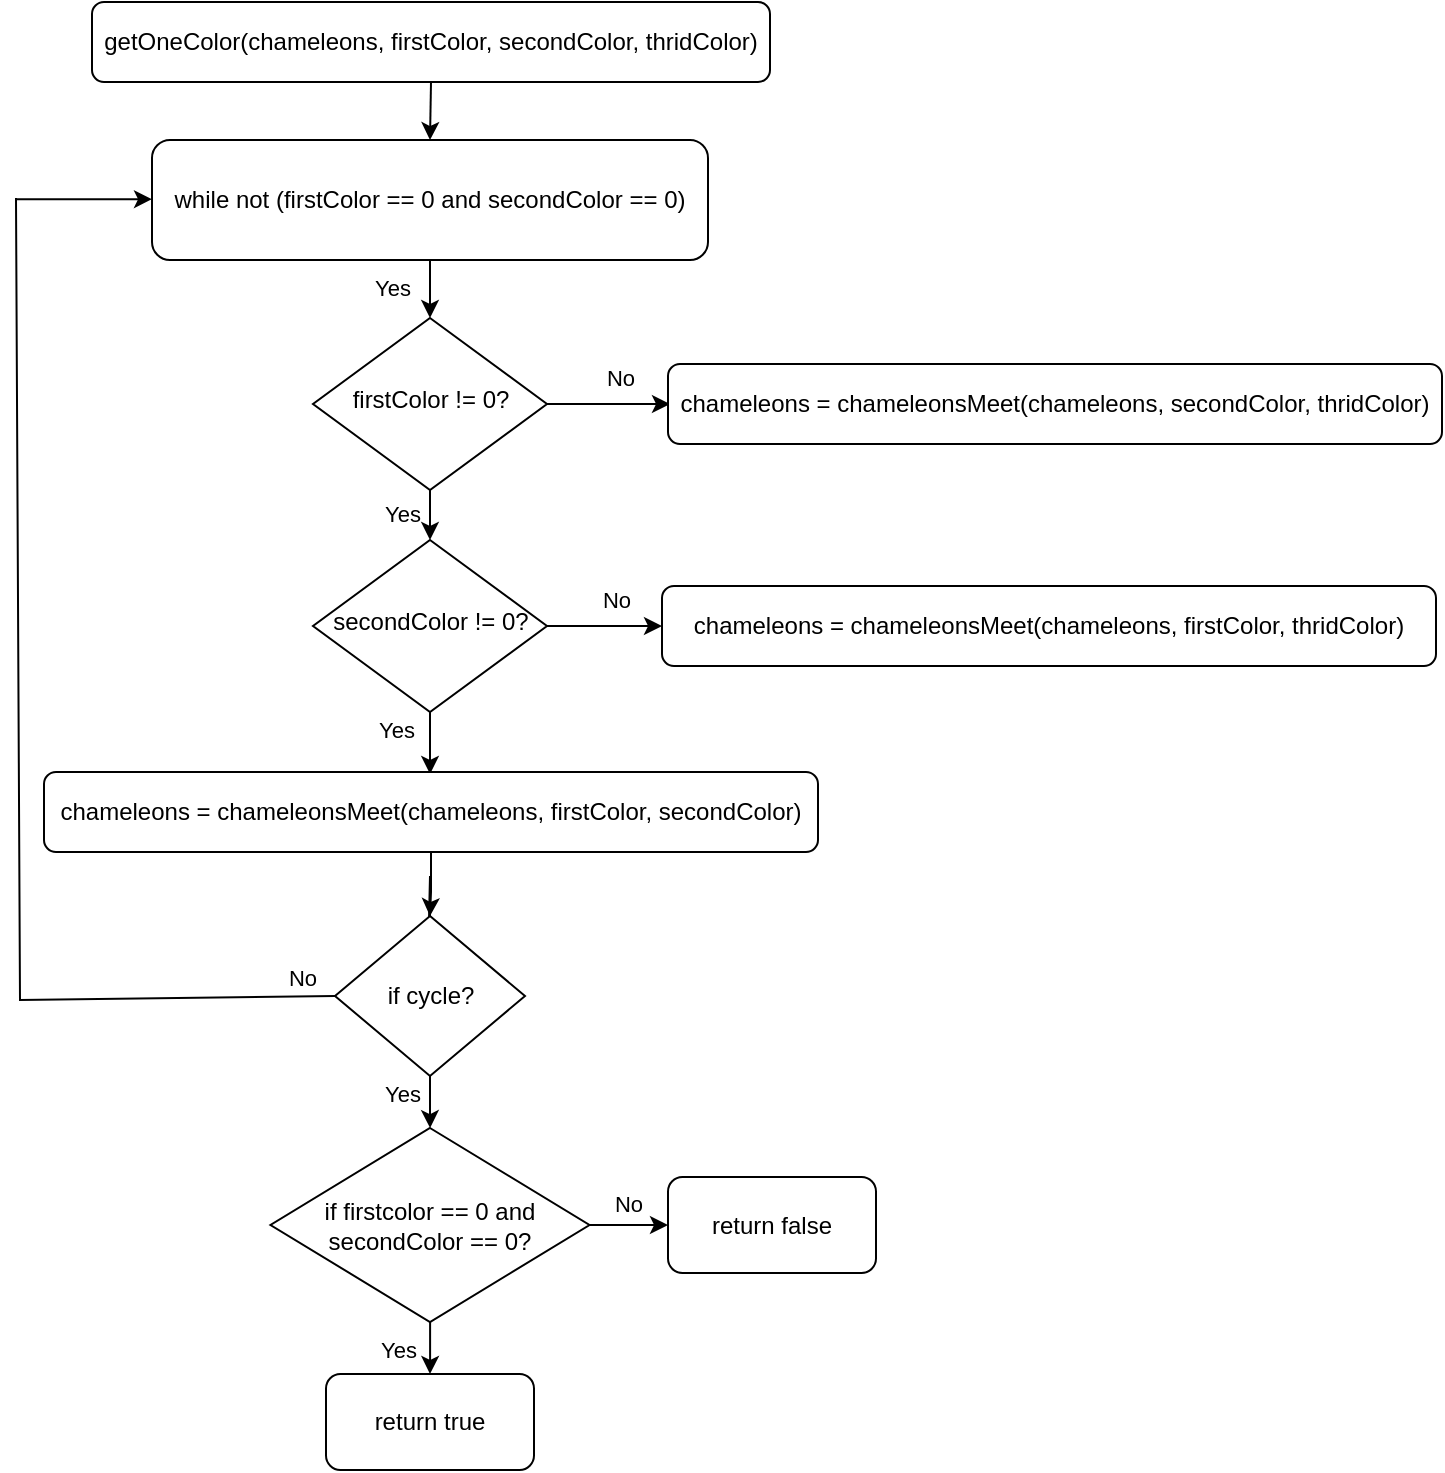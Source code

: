 <mxfile version="21.6.2" type="github">
  <diagram id="C5RBs43oDa-KdzZeNtuy" name="Page-1">
    <mxGraphModel dx="1687" dy="899" grid="0" gridSize="10" guides="1" tooltips="1" connect="1" arrows="1" fold="1" page="1" pageScale="1" pageWidth="827" pageHeight="1169" math="0" shadow="0">
      <root>
        <mxCell id="WIyWlLk6GJQsqaUBKTNV-0" />
        <mxCell id="WIyWlLk6GJQsqaUBKTNV-1" parent="WIyWlLk6GJQsqaUBKTNV-0" />
        <mxCell id="vd7d9DH4cLBxCQMPpCkD-4" style="edgeStyle=orthogonalEdgeStyle;rounded=0;orthogonalLoop=1;jettySize=auto;html=1;exitX=0.5;exitY=1;exitDx=0;exitDy=0;entryX=0.5;entryY=0;entryDx=0;entryDy=0;" edge="1" parent="WIyWlLk6GJQsqaUBKTNV-1" source="WIyWlLk6GJQsqaUBKTNV-3" target="vd7d9DH4cLBxCQMPpCkD-0">
          <mxGeometry relative="1" as="geometry" />
        </mxCell>
        <mxCell id="WIyWlLk6GJQsqaUBKTNV-3" value="getOneColor(chameleons, firstColor, secondColor, thridColor)" style="rounded=1;whiteSpace=wrap;html=1;fontSize=12;glass=0;strokeWidth=1;shadow=0;" parent="WIyWlLk6GJQsqaUBKTNV-1" vertex="1">
          <mxGeometry x="51" y="18" width="339" height="40" as="geometry" />
        </mxCell>
        <mxCell id="vd7d9DH4cLBxCQMPpCkD-12" value="No" style="edgeStyle=orthogonalEdgeStyle;rounded=0;orthogonalLoop=1;jettySize=auto;html=1;" edge="1" parent="WIyWlLk6GJQsqaUBKTNV-1" source="WIyWlLk6GJQsqaUBKTNV-6">
          <mxGeometry x="0.187" y="13" relative="1" as="geometry">
            <mxPoint x="340" y="219" as="targetPoint" />
            <mxPoint as="offset" />
          </mxGeometry>
        </mxCell>
        <mxCell id="vd7d9DH4cLBxCQMPpCkD-15" value="Yes" style="edgeStyle=orthogonalEdgeStyle;rounded=0;orthogonalLoop=1;jettySize=auto;html=1;" edge="1" parent="WIyWlLk6GJQsqaUBKTNV-1" source="WIyWlLk6GJQsqaUBKTNV-6" target="vd7d9DH4cLBxCQMPpCkD-14">
          <mxGeometry x="0.527" y="-14" relative="1" as="geometry">
            <mxPoint as="offset" />
          </mxGeometry>
        </mxCell>
        <mxCell id="WIyWlLk6GJQsqaUBKTNV-6" value="firstColor != 0?" style="rhombus;whiteSpace=wrap;html=1;shadow=0;fontFamily=Helvetica;fontSize=12;align=center;strokeWidth=1;spacing=6;spacingTop=-4;" parent="WIyWlLk6GJQsqaUBKTNV-1" vertex="1">
          <mxGeometry x="161.5" y="176" width="117" height="86" as="geometry" />
        </mxCell>
        <mxCell id="vd7d9DH4cLBxCQMPpCkD-5" value="Yes" style="edgeStyle=orthogonalEdgeStyle;rounded=0;orthogonalLoop=1;jettySize=auto;html=1;exitX=0.5;exitY=1;exitDx=0;exitDy=0;entryX=0.5;entryY=0;entryDx=0;entryDy=0;" edge="1" parent="WIyWlLk6GJQsqaUBKTNV-1" source="vd7d9DH4cLBxCQMPpCkD-0" target="WIyWlLk6GJQsqaUBKTNV-6">
          <mxGeometry x="-0.029" y="-19" relative="1" as="geometry">
            <mxPoint as="offset" />
          </mxGeometry>
        </mxCell>
        <mxCell id="vd7d9DH4cLBxCQMPpCkD-0" value="while not (firstColor == 0 and secondColor == 0)" style="rounded=1;whiteSpace=wrap;html=1;" vertex="1" parent="WIyWlLk6GJQsqaUBKTNV-1">
          <mxGeometry x="81" y="87" width="278" height="60" as="geometry" />
        </mxCell>
        <mxCell id="vd7d9DH4cLBxCQMPpCkD-13" value="chameleons = chameleonsMeet(chameleons, secondColor, thridColor)" style="rounded=1;whiteSpace=wrap;html=1;fontSize=12;glass=0;strokeWidth=1;shadow=0;" vertex="1" parent="WIyWlLk6GJQsqaUBKTNV-1">
          <mxGeometry x="339" y="199" width="387" height="40" as="geometry" />
        </mxCell>
        <mxCell id="vd7d9DH4cLBxCQMPpCkD-17" value="No" style="edgeStyle=orthogonalEdgeStyle;rounded=0;orthogonalLoop=1;jettySize=auto;html=1;" edge="1" parent="WIyWlLk6GJQsqaUBKTNV-1" source="vd7d9DH4cLBxCQMPpCkD-14" target="vd7d9DH4cLBxCQMPpCkD-16">
          <mxGeometry x="0.165" y="13" relative="1" as="geometry">
            <mxPoint x="1" as="offset" />
          </mxGeometry>
        </mxCell>
        <mxCell id="vd7d9DH4cLBxCQMPpCkD-22" value="" style="edgeStyle=orthogonalEdgeStyle;rounded=0;orthogonalLoop=1;jettySize=auto;html=1;" edge="1" parent="WIyWlLk6GJQsqaUBKTNV-1" source="vd7d9DH4cLBxCQMPpCkD-14">
          <mxGeometry relative="1" as="geometry">
            <mxPoint x="220.029" y="404" as="targetPoint" />
          </mxGeometry>
        </mxCell>
        <mxCell id="vd7d9DH4cLBxCQMPpCkD-23" value="Yes" style="edgeLabel;html=1;align=center;verticalAlign=middle;resizable=0;points=[];" vertex="1" connectable="0" parent="vd7d9DH4cLBxCQMPpCkD-22">
          <mxGeometry x="-0.714" y="1" relative="1" as="geometry">
            <mxPoint x="-18" y="4" as="offset" />
          </mxGeometry>
        </mxCell>
        <mxCell id="vd7d9DH4cLBxCQMPpCkD-14" value="secondColor != 0?" style="rhombus;whiteSpace=wrap;html=1;shadow=0;fontFamily=Helvetica;fontSize=12;align=center;strokeWidth=1;spacing=6;spacingTop=-4;" vertex="1" parent="WIyWlLk6GJQsqaUBKTNV-1">
          <mxGeometry x="161.5" y="287" width="117" height="86" as="geometry" />
        </mxCell>
        <mxCell id="vd7d9DH4cLBxCQMPpCkD-16" value="chameleons = chameleonsMeet(chameleons, firstColor, thridColor)" style="rounded=1;whiteSpace=wrap;html=1;fontSize=12;glass=0;strokeWidth=1;shadow=0;" vertex="1" parent="WIyWlLk6GJQsqaUBKTNV-1">
          <mxGeometry x="336" y="310" width="387" height="40" as="geometry" />
        </mxCell>
        <mxCell id="vd7d9DH4cLBxCQMPpCkD-32" value="" style="edgeStyle=orthogonalEdgeStyle;rounded=0;orthogonalLoop=1;jettySize=auto;html=1;" edge="1" parent="WIyWlLk6GJQsqaUBKTNV-1" source="vd7d9DH4cLBxCQMPpCkD-24" target="vd7d9DH4cLBxCQMPpCkD-31">
          <mxGeometry relative="1" as="geometry" />
        </mxCell>
        <mxCell id="vd7d9DH4cLBxCQMPpCkD-24" value="chameleons = chameleonsMeet(chameleons, firstColor, secondColor)" style="rounded=1;whiteSpace=wrap;html=1;fontSize=12;glass=0;strokeWidth=1;shadow=0;" vertex="1" parent="WIyWlLk6GJQsqaUBKTNV-1">
          <mxGeometry x="27" y="403" width="387" height="40" as="geometry" />
        </mxCell>
        <mxCell id="vd7d9DH4cLBxCQMPpCkD-44" value="" style="edgeStyle=orthogonalEdgeStyle;rounded=0;orthogonalLoop=1;jettySize=auto;html=1;" edge="1" parent="WIyWlLk6GJQsqaUBKTNV-1" source="vd7d9DH4cLBxCQMPpCkD-31">
          <mxGeometry relative="1" as="geometry">
            <mxPoint x="219" y="498" as="targetPoint" />
          </mxGeometry>
        </mxCell>
        <mxCell id="vd7d9DH4cLBxCQMPpCkD-45" value="Yes" style="edgeLabel;html=1;align=center;verticalAlign=middle;resizable=0;points=[];" vertex="1" connectable="0" parent="vd7d9DH4cLBxCQMPpCkD-44">
          <mxGeometry x="0.231" y="-2" relative="1" as="geometry">
            <mxPoint x="-12" y="90" as="offset" />
          </mxGeometry>
        </mxCell>
        <mxCell id="vd7d9DH4cLBxCQMPpCkD-48" value="" style="edgeStyle=orthogonalEdgeStyle;rounded=0;orthogonalLoop=1;jettySize=auto;html=1;" edge="1" parent="WIyWlLk6GJQsqaUBKTNV-1" source="vd7d9DH4cLBxCQMPpCkD-31" target="vd7d9DH4cLBxCQMPpCkD-47">
          <mxGeometry relative="1" as="geometry" />
        </mxCell>
        <mxCell id="vd7d9DH4cLBxCQMPpCkD-31" value="if cycle?" style="rhombus;whiteSpace=wrap;html=1;" vertex="1" parent="WIyWlLk6GJQsqaUBKTNV-1">
          <mxGeometry x="172.5" y="475" width="95" height="80" as="geometry" />
        </mxCell>
        <mxCell id="vd7d9DH4cLBxCQMPpCkD-38" value="No" style="endArrow=none;html=1;rounded=0;" edge="1" parent="WIyWlLk6GJQsqaUBKTNV-1">
          <mxGeometry x="0.941" y="9" width="50" height="50" relative="1" as="geometry">
            <mxPoint x="13" y="116" as="sourcePoint" />
            <mxPoint x="172.5" y="515" as="targetPoint" />
            <Array as="points">
              <mxPoint x="15" y="517" />
            </Array>
            <mxPoint as="offset" />
          </mxGeometry>
        </mxCell>
        <mxCell id="vd7d9DH4cLBxCQMPpCkD-40" value="" style="endArrow=classic;html=1;rounded=0;entryX=0;entryY=0.367;entryDx=0;entryDy=0;entryPerimeter=0;" edge="1" parent="WIyWlLk6GJQsqaUBKTNV-1">
          <mxGeometry width="50" height="50" relative="1" as="geometry">
            <mxPoint x="13" y="116.58" as="sourcePoint" />
            <mxPoint x="81" y="116.6" as="targetPoint" />
          </mxGeometry>
        </mxCell>
        <mxCell id="vd7d9DH4cLBxCQMPpCkD-50" value="Yes" style="edgeStyle=orthogonalEdgeStyle;rounded=0;orthogonalLoop=1;jettySize=auto;html=1;" edge="1" parent="WIyWlLk6GJQsqaUBKTNV-1" source="vd7d9DH4cLBxCQMPpCkD-47" target="vd7d9DH4cLBxCQMPpCkD-49">
          <mxGeometry x="-0.231" y="-12" relative="1" as="geometry">
            <mxPoint x="-4" y="4" as="offset" />
          </mxGeometry>
        </mxCell>
        <mxCell id="vd7d9DH4cLBxCQMPpCkD-52" value="No" style="edgeStyle=orthogonalEdgeStyle;rounded=0;orthogonalLoop=1;jettySize=auto;html=1;" edge="1" parent="WIyWlLk6GJQsqaUBKTNV-1" source="vd7d9DH4cLBxCQMPpCkD-47" target="vd7d9DH4cLBxCQMPpCkD-51">
          <mxGeometry x="0.022" y="11" relative="1" as="geometry">
            <mxPoint as="offset" />
          </mxGeometry>
        </mxCell>
        <mxCell id="vd7d9DH4cLBxCQMPpCkD-47" value="if firstcolor == 0 and &lt;br&gt;secondColor == 0?" style="rhombus;whiteSpace=wrap;html=1;" vertex="1" parent="WIyWlLk6GJQsqaUBKTNV-1">
          <mxGeometry x="140.25" y="581" width="159.5" height="97" as="geometry" />
        </mxCell>
        <mxCell id="vd7d9DH4cLBxCQMPpCkD-49" value="return true" style="rounded=1;whiteSpace=wrap;html=1;" vertex="1" parent="WIyWlLk6GJQsqaUBKTNV-1">
          <mxGeometry x="168" y="704" width="104" height="48" as="geometry" />
        </mxCell>
        <mxCell id="vd7d9DH4cLBxCQMPpCkD-51" value="return false" style="rounded=1;whiteSpace=wrap;html=1;" vertex="1" parent="WIyWlLk6GJQsqaUBKTNV-1">
          <mxGeometry x="339" y="605.5" width="104" height="48" as="geometry" />
        </mxCell>
      </root>
    </mxGraphModel>
  </diagram>
</mxfile>
